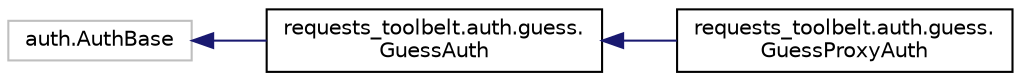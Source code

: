 digraph "Graphical Class Hierarchy"
{
 // LATEX_PDF_SIZE
  edge [fontname="Helvetica",fontsize="10",labelfontname="Helvetica",labelfontsize="10"];
  node [fontname="Helvetica",fontsize="10",shape=record];
  rankdir="LR";
  Node2057 [label="auth.AuthBase",height=0.2,width=0.4,color="grey75", fillcolor="white", style="filled",tooltip=" "];
  Node2057 -> Node0 [dir="back",color="midnightblue",fontsize="10",style="solid",fontname="Helvetica"];
  Node0 [label="requests_toolbelt.auth.guess.\lGuessAuth",height=0.2,width=0.4,color="black", fillcolor="white", style="filled",URL="$classrequests__toolbelt_1_1auth_1_1guess_1_1GuessAuth.html",tooltip=" "];
  Node0 -> Node1 [dir="back",color="midnightblue",fontsize="10",style="solid",fontname="Helvetica"];
  Node1 [label="requests_toolbelt.auth.guess.\lGuessProxyAuth",height=0.2,width=0.4,color="black", fillcolor="white", style="filled",URL="$classrequests__toolbelt_1_1auth_1_1guess_1_1GuessProxyAuth.html",tooltip=" "];
}
